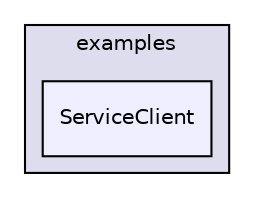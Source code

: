 digraph "ServiceClient" {
  compound=true
  node [ fontsize="10", fontname="Helvetica"];
  edge [ labelfontsize="10", labelfontname="Helvetica"];
  subgraph clusterdir_2bc6d149b5f6a040eb45e55ce4532f7a {
    graph [ bgcolor="#ddddee", pencolor="black", label="examples" fontname="Helvetica", fontsize="10", URL="dir_2bc6d149b5f6a040eb45e55ce4532f7a.html"]
  dir_156fd4ecfb3711d10664832435a90083 [shape=box, label="ServiceClient", style="filled", fillcolor="#eeeeff", pencolor="black", URL="dir_156fd4ecfb3711d10664832435a90083.html"];
  }
}
